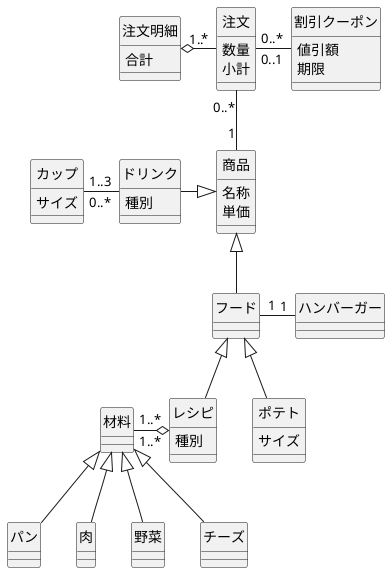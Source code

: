 @startuml 7-4-1
class 注文明細{
    合計
}
class 注文{
    数量
    小計
}
class 割引クーポン{
    値引額
    期限
}
class カップ{
    サイズ
}
class ドリンク{
    種別
}
class 商品{
    名称
    単価
}
class フード{
}
class ハンバーガー{
}
class 材料{
}
class レシピ{
    種別
}
class ポテト{
    サイズ
}
class パン{
}
class 肉{
}
class 野菜{
}
class チーズ{
}
注文明細 "1.." o-right-"*" 注文
注文 "0..*" -- "1" 商品
注文 "0..*"-right-"0..1" 割引クーポン
カップ "1..3"-right- "0..*"ドリンク
ドリンク -right-|> 商品
フード -up-|> 商品
フード "1"-right-"1" ハンバーガー
レシピ -up-|> フード
ポテト -up-|> フード
材料 "1..*"-right-o "1..*" レシピ
パン -up-|> 材料
肉 -up-|> 材料
野菜 -up-|> 材料
チーズ -up-|> 材料
hide circle
@enduml
